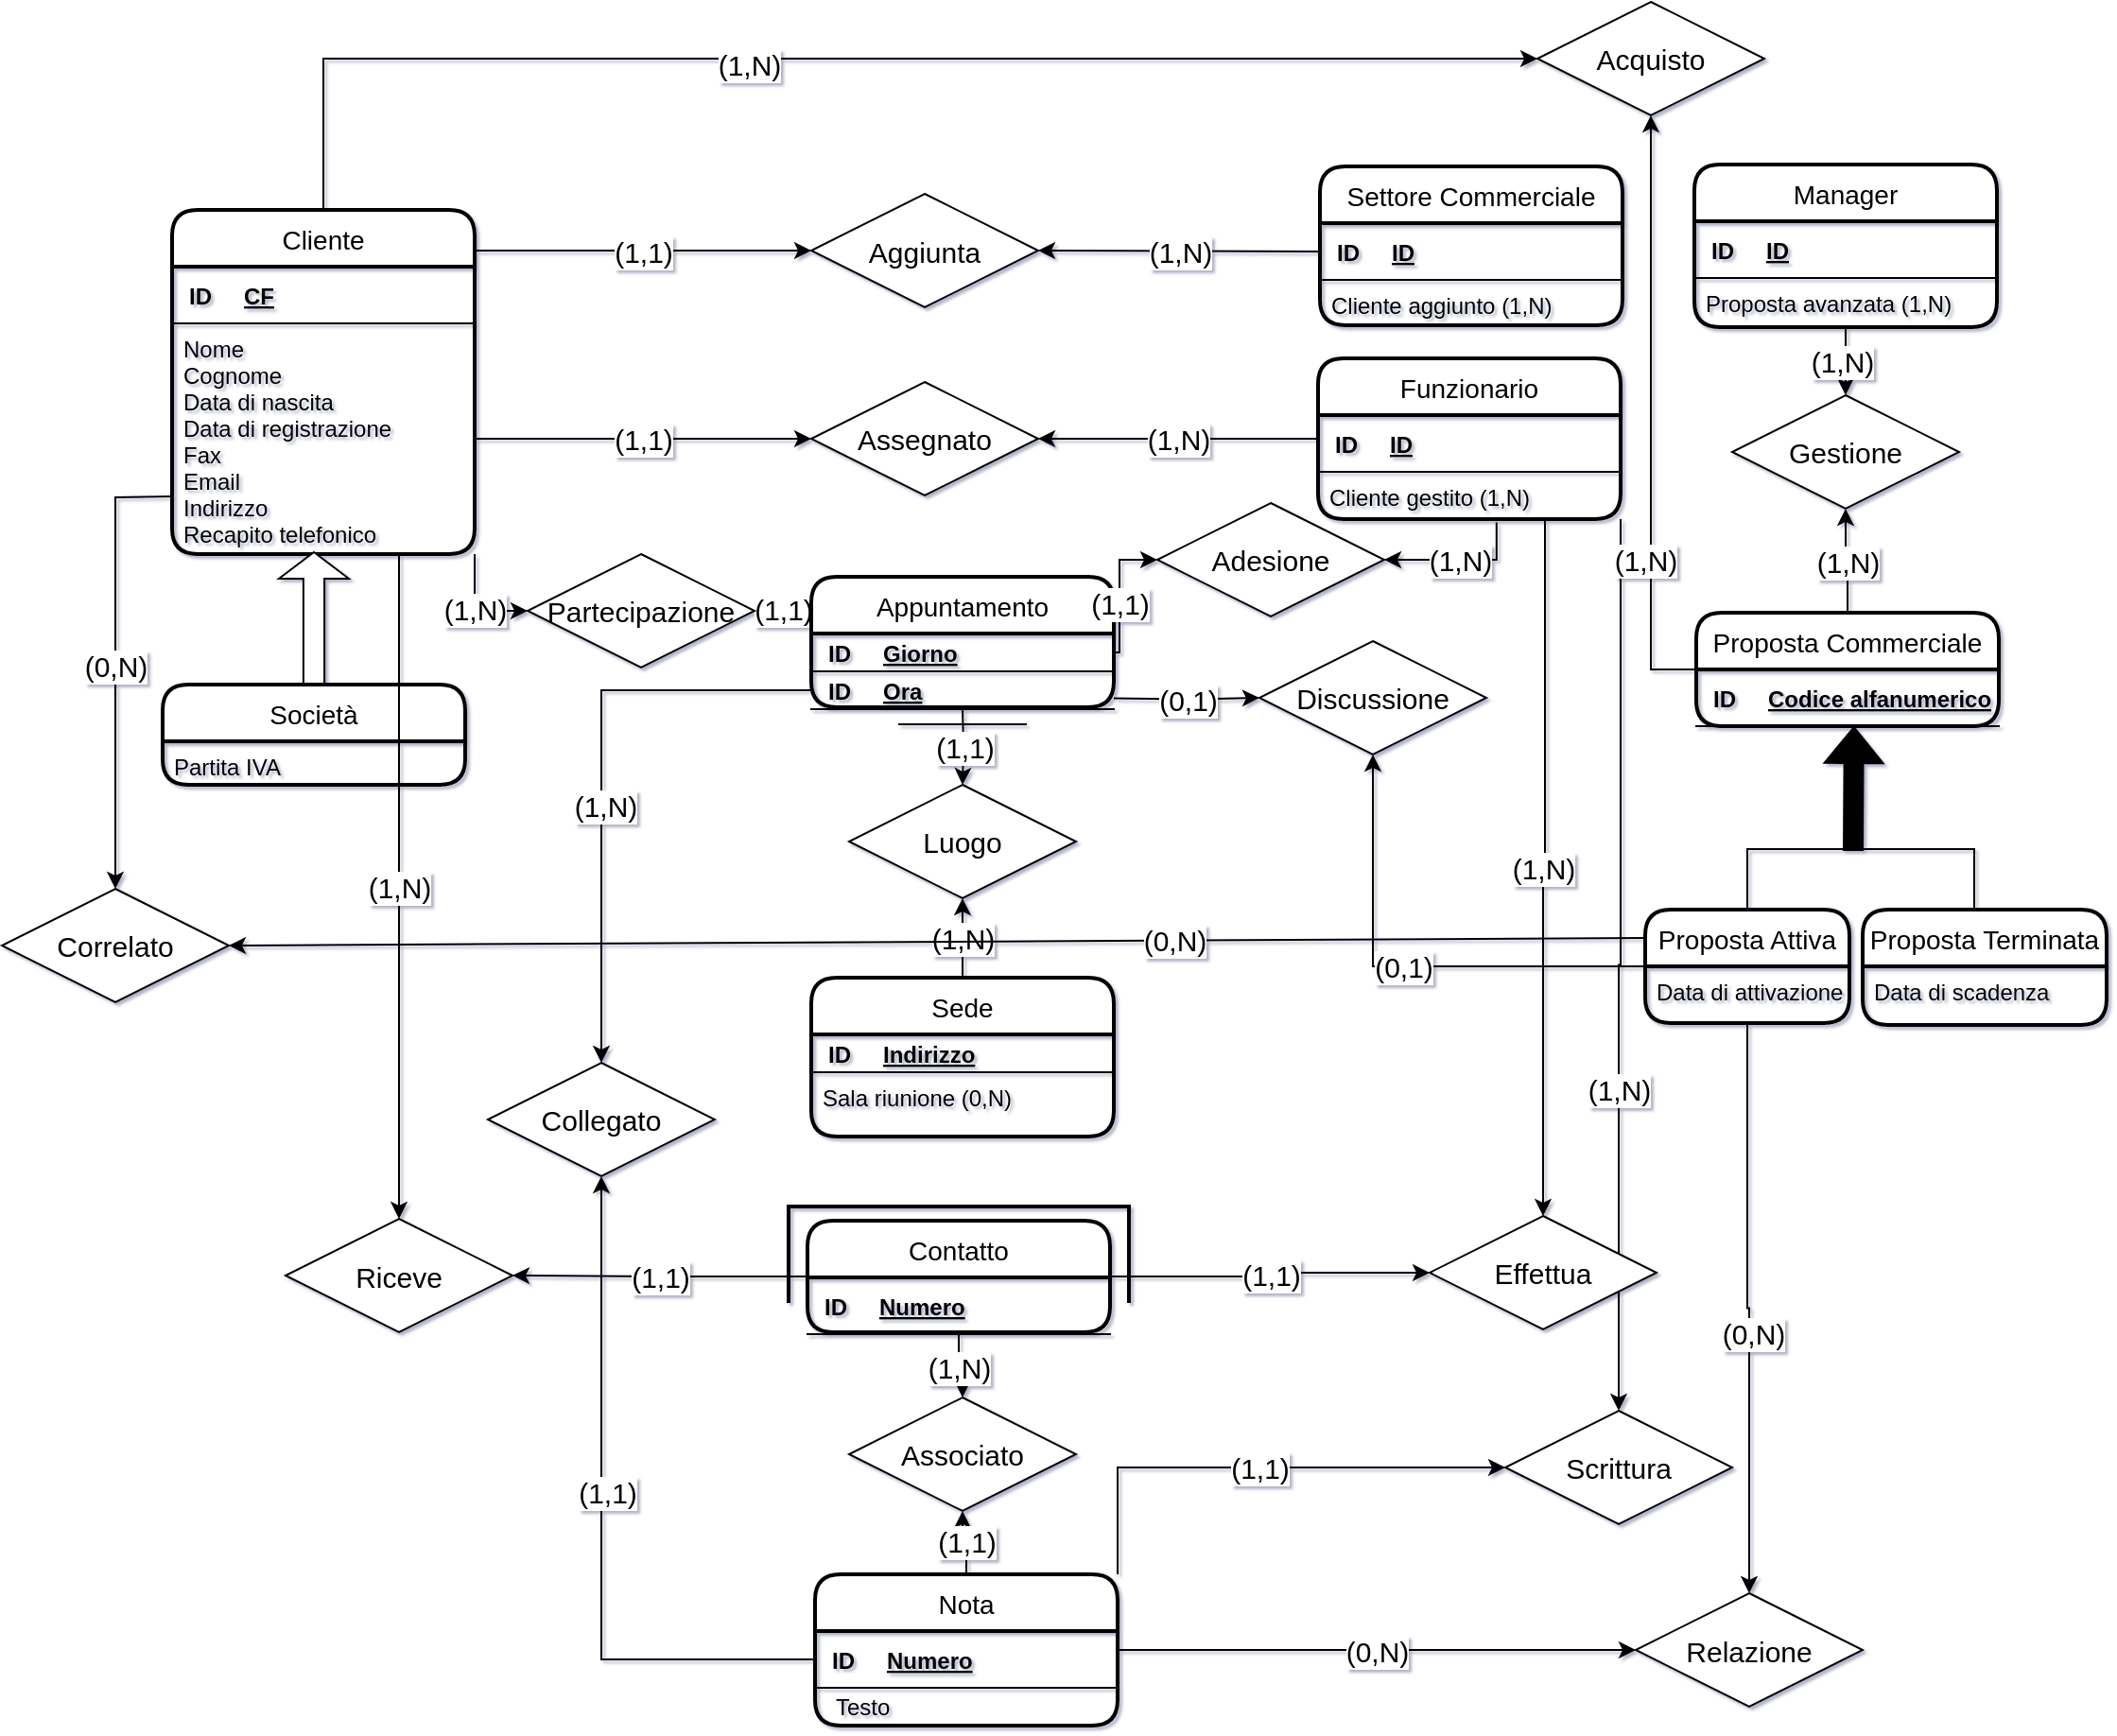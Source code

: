 <mxfile version="17.4.2" type="device"><diagram id="R2lEEEUBdFMjLlhIrx00" name="Page-1"><mxGraphModel dx="1422" dy="758" grid="0" gridSize="10" guides="1" tooltips="1" connect="1" arrows="1" fold="1" page="1" pageScale="1" pageWidth="850" pageHeight="1100" background="none" math="0" shadow="1" extFonts="Permanent Marker^https://fonts.googleapis.com/css?family=Permanent+Marker"><root><mxCell id="0"/><mxCell id="1" parent="0"/><mxCell id="4T5RwzuXy2C1hNCw67iF-1" value="Cliente" style="swimlane;childLayout=stackLayout;horizontal=1;startSize=30;horizontalStack=0;rounded=1;fontSize=14;fontStyle=0;strokeWidth=2;resizeParent=0;resizeLast=1;shadow=0;dashed=0;align=center;" parent="1" vertex="1"><mxGeometry x="320" y="180" width="160" height="182" as="geometry"/></mxCell><mxCell id="4T5RwzuXy2C1hNCw67iF-35" value="" style="shape=table;startSize=0;container=1;collapsible=1;childLayout=tableLayout;fixedRows=1;rowLines=0;fontStyle=0;align=center;resizeLast=1;strokeColor=none;fillColor=none;" parent="4T5RwzuXy2C1hNCw67iF-1" vertex="1"><mxGeometry y="30" width="160" height="30" as="geometry"/></mxCell><mxCell id="4T5RwzuXy2C1hNCw67iF-36" value="" style="shape=partialRectangle;collapsible=0;dropTarget=0;pointerEvents=0;fillColor=none;top=0;left=0;bottom=1;right=0;points=[[0,0.5],[1,0.5]];portConstraint=eastwest;" parent="4T5RwzuXy2C1hNCw67iF-35" vertex="1"><mxGeometry width="160" height="30" as="geometry"/></mxCell><mxCell id="4T5RwzuXy2C1hNCw67iF-37" value="ID" style="shape=partialRectangle;connectable=0;fillColor=none;top=0;left=0;bottom=0;right=0;fontStyle=1;overflow=hidden;" parent="4T5RwzuXy2C1hNCw67iF-36" vertex="1"><mxGeometry width="30" height="30" as="geometry"><mxRectangle width="30" height="30" as="alternateBounds"/></mxGeometry></mxCell><mxCell id="4T5RwzuXy2C1hNCw67iF-38" value="CF" style="shape=partialRectangle;connectable=0;fillColor=none;top=0;left=0;bottom=0;right=0;align=left;spacingLeft=6;fontStyle=5;overflow=hidden;labelBackgroundColor=none;labelBorderColor=none;" parent="4T5RwzuXy2C1hNCw67iF-36" vertex="1"><mxGeometry x="30" width="130" height="30" as="geometry"><mxRectangle width="130" height="30" as="alternateBounds"/></mxGeometry></mxCell><mxCell id="4T5RwzuXy2C1hNCw67iF-2" value="Nome&#xA;Cognome&#xA;Data di nascita&#xA;Data di registrazione&#xA;Fax&#xA;Email&#xA;Indirizzo&#xA;Recapito telefonico" style="align=left;strokeColor=none;fillColor=none;spacingLeft=4;fontSize=12;verticalAlign=top;resizable=0;rotatable=0;part=1;labelBackgroundColor=none;labelBorderColor=none;" parent="4T5RwzuXy2C1hNCw67iF-1" vertex="1"><mxGeometry y="60" width="160" height="122" as="geometry"/></mxCell><mxCell id="4T5RwzuXy2C1hNCw67iF-3" value="" style="shape=singleArrow;direction=north;whiteSpace=wrap;html=1;labelBackgroundColor=none;labelBorderColor=none;" parent="1" vertex="1"><mxGeometry x="376.5" y="361" width="37" height="70" as="geometry"/></mxCell><mxCell id="4T5RwzuXy2C1hNCw67iF-4" value="Società" style="swimlane;childLayout=stackLayout;horizontal=1;startSize=30;horizontalStack=0;rounded=1;fontSize=14;fontStyle=0;strokeWidth=2;resizeParent=0;resizeLast=1;shadow=0;dashed=0;align=center;" parent="1" vertex="1"><mxGeometry x="315" y="431" width="160" height="53" as="geometry"/></mxCell><mxCell id="4T5RwzuXy2C1hNCw67iF-5" value="Partita IVA" style="align=left;strokeColor=none;fillColor=none;spacingLeft=4;fontSize=12;verticalAlign=top;resizable=0;rotatable=0;part=1;labelBackgroundColor=none;labelBorderColor=none;" parent="4T5RwzuXy2C1hNCw67iF-4" vertex="1"><mxGeometry y="30" width="160" height="23" as="geometry"/></mxCell><mxCell id="VJOjhiWdW_YDHbtHJKbn-28" value="(1,N)" style="edgeStyle=orthogonalEdgeStyle;rounded=0;orthogonalLoop=1;jettySize=auto;html=1;exitX=0.59;exitY=1.069;exitDx=0;exitDy=0;entryX=1;entryY=0.5;entryDx=0;entryDy=0;fontSize=15;exitPerimeter=0;" parent="1" source="7kg2JxTU1gqCL8UM-ELy-13" target="4T5RwzuXy2C1hNCw67iF-21" edge="1"><mxGeometry relative="1" as="geometry"><mxPoint x="991" y="316.0" as="sourcePoint"/></mxGeometry></mxCell><mxCell id="VJOjhiWdW_YDHbtHJKbn-57" value="(1,N)" style="edgeStyle=orthogonalEdgeStyle;rounded=0;orthogonalLoop=1;jettySize=auto;html=1;exitX=0.75;exitY=1;exitDx=0;exitDy=0;fontSize=15;" parent="1" source="7kg2JxTU1gqCL8UM-ELy-13" target="VJOjhiWdW_YDHbtHJKbn-49" edge="1"><mxGeometry relative="1" as="geometry"><mxPoint x="1031" y="316.0" as="sourcePoint"/></mxGeometry></mxCell><mxCell id="VJOjhiWdW_YDHbtHJKbn-68" value="(1,N)" style="edgeStyle=orthogonalEdgeStyle;rounded=0;orthogonalLoop=1;jettySize=auto;html=1;entryX=0.5;entryY=0;entryDx=0;entryDy=0;fontSize=15;exitX=1;exitY=1;exitDx=0;exitDy=0;" parent="1" source="7kg2JxTU1gqCL8UM-ELy-13" target="VJOjhiWdW_YDHbtHJKbn-67" edge="1"><mxGeometry x="0.281" relative="1" as="geometry"><mxPoint x="1071" y="391" as="sourcePoint"/><mxPoint as="offset"/></mxGeometry></mxCell><mxCell id="VJOjhiWdW_YDHbtHJKbn-27" value="(1,1)" style="edgeStyle=orthogonalEdgeStyle;rounded=0;orthogonalLoop=1;jettySize=auto;html=1;exitX=0;exitY=0.25;exitDx=0;exitDy=0;fontSize=15;" parent="1" source="4T5RwzuXy2C1hNCw67iF-17" target="4T5RwzuXy2C1hNCw67iF-14" edge="1"><mxGeometry relative="1" as="geometry"/></mxCell><mxCell id="4T5RwzuXy2C1hNCw67iF-17" value="Appuntamento" style="swimlane;childLayout=stackLayout;horizontal=1;startSize=30;horizontalStack=0;rounded=1;fontSize=14;fontStyle=0;strokeWidth=2;resizeParent=0;resizeLast=1;shadow=0;dashed=0;align=center;" parent="1" vertex="1"><mxGeometry x="658" y="374" width="160" height="69" as="geometry"/></mxCell><mxCell id="VJOjhiWdW_YDHbtHJKbn-89" value="" style="shape=table;startSize=0;container=1;collapsible=1;childLayout=tableLayout;fixedRows=1;rowLines=0;fontStyle=0;align=center;resizeLast=1;strokeColor=none;fillColor=none;fontSize=15;" parent="4T5RwzuXy2C1hNCw67iF-17" vertex="1"><mxGeometry y="30" width="160" height="40" as="geometry"/></mxCell><mxCell id="VJOjhiWdW_YDHbtHJKbn-93" value="" style="shape=partialRectangle;collapsible=0;dropTarget=0;pointerEvents=0;fillColor=none;top=0;left=0;bottom=1;right=0;points=[[0,0.5],[1,0.5]];portConstraint=eastwest;fontSize=15;" parent="VJOjhiWdW_YDHbtHJKbn-89" vertex="1"><mxGeometry width="160" height="20" as="geometry"/></mxCell><mxCell id="VJOjhiWdW_YDHbtHJKbn-94" value="ID" style="shape=partialRectangle;connectable=0;fillColor=none;top=0;left=0;bottom=0;right=0;fontStyle=1;overflow=hidden;fontSize=12;" parent="VJOjhiWdW_YDHbtHJKbn-93" vertex="1"><mxGeometry width="30" height="20" as="geometry"><mxRectangle width="30" height="20" as="alternateBounds"/></mxGeometry></mxCell><mxCell id="VJOjhiWdW_YDHbtHJKbn-95" value="Giorno" style="shape=partialRectangle;connectable=0;fillColor=none;top=0;left=0;bottom=0;right=0;align=left;spacingLeft=6;fontStyle=5;overflow=hidden;fontSize=12;" parent="VJOjhiWdW_YDHbtHJKbn-93" vertex="1"><mxGeometry x="30" width="130" height="20" as="geometry"><mxRectangle width="130" height="20" as="alternateBounds"/></mxGeometry></mxCell><mxCell id="VJOjhiWdW_YDHbtHJKbn-90" value="" style="shape=partialRectangle;collapsible=0;dropTarget=0;pointerEvents=0;fillColor=none;top=0;left=0;bottom=1;right=0;points=[[0,0.5],[1,0.5]];portConstraint=eastwest;fontSize=15;" parent="VJOjhiWdW_YDHbtHJKbn-89" vertex="1"><mxGeometry y="20" width="160" height="20" as="geometry"/></mxCell><mxCell id="VJOjhiWdW_YDHbtHJKbn-91" value="ID" style="shape=partialRectangle;connectable=0;fillColor=none;top=0;left=0;bottom=0;right=0;fontStyle=1;overflow=hidden;fontSize=12;" parent="VJOjhiWdW_YDHbtHJKbn-90" vertex="1"><mxGeometry width="30" height="20" as="geometry"><mxRectangle width="30" height="20" as="alternateBounds"/></mxGeometry></mxCell><mxCell id="VJOjhiWdW_YDHbtHJKbn-92" value="Ora" style="shape=partialRectangle;connectable=0;fillColor=none;top=0;left=0;bottom=0;right=0;align=left;spacingLeft=6;fontStyle=5;overflow=hidden;fontSize=12;" parent="VJOjhiWdW_YDHbtHJKbn-90" vertex="1"><mxGeometry x="30" width="130" height="20" as="geometry"><mxRectangle width="130" height="20" as="alternateBounds"/></mxGeometry></mxCell><mxCell id="4T5RwzuXy2C1hNCw67iF-19" style="edgeStyle=orthogonalEdgeStyle;rounded=0;orthogonalLoop=1;jettySize=auto;html=1;exitX=0.5;exitY=1;exitDx=0;exitDy=0;" parent="4T5RwzuXy2C1hNCw67iF-17" edge="1"><mxGeometry relative="1" as="geometry"><mxPoint x="80" y="69" as="sourcePoint"/><mxPoint x="80" y="69" as="targetPoint"/></mxGeometry></mxCell><mxCell id="VJOjhiWdW_YDHbtHJKbn-32" value="(1,N)" style="edgeStyle=orthogonalEdgeStyle;rounded=0;orthogonalLoop=1;jettySize=auto;html=1;exitX=0.5;exitY=0;exitDx=0;exitDy=0;entryX=0.5;entryY=1;entryDx=0;entryDy=0;fontSize=15;" parent="1" source="4T5RwzuXy2C1hNCw67iF-25" target="4T5RwzuXy2C1hNCw67iF-27" edge="1"><mxGeometry relative="1" as="geometry"/></mxCell><mxCell id="4T5RwzuXy2C1hNCw67iF-9" value="&lt;font style=&quot;font-size: 15px&quot;&gt;Assegnato&lt;/font&gt;" style="shape=rhombus;perimeter=rhombusPerimeter;whiteSpace=wrap;html=1;align=center;labelBackgroundColor=none;labelBorderColor=none;" parent="1" vertex="1"><mxGeometry x="658" y="271" width="120" height="60" as="geometry"/></mxCell><mxCell id="4T5RwzuXy2C1hNCw67iF-14" value="&lt;font style=&quot;font-size: 15px&quot;&gt;Partecipazione&lt;/font&gt;" style="shape=rhombus;perimeter=rhombusPerimeter;whiteSpace=wrap;html=1;align=center;labelBackgroundColor=none;labelBorderColor=none;" parent="1" vertex="1"><mxGeometry x="508" y="362" width="120" height="60" as="geometry"/></mxCell><mxCell id="4T5RwzuXy2C1hNCw67iF-21" value="&lt;font style=&quot;font-size: 15px&quot;&gt;Adesione&lt;/font&gt;" style="shape=rhombus;perimeter=rhombusPerimeter;whiteSpace=wrap;html=1;align=center;labelBackgroundColor=none;labelBorderColor=none;" parent="1" vertex="1"><mxGeometry x="841" y="335" width="120" height="60" as="geometry"/></mxCell><mxCell id="4T5RwzuXy2C1hNCw67iF-27" value="&lt;font style=&quot;font-size: 15px&quot;&gt;Luogo&lt;/font&gt;" style="shape=rhombus;perimeter=rhombusPerimeter;whiteSpace=wrap;html=1;align=center;labelBackgroundColor=none;labelBorderColor=none;" parent="1" vertex="1"><mxGeometry x="678" y="484" width="120" height="60" as="geometry"/></mxCell><mxCell id="VJOjhiWdW_YDHbtHJKbn-37" value="(1,N)" style="edgeStyle=orthogonalEdgeStyle;rounded=0;orthogonalLoop=1;jettySize=auto;html=1;exitX=0.5;exitY=0;exitDx=0;exitDy=0;fontSize=15;" parent="1" source="4T5RwzuXy2C1hNCw67iF-62" target="4T5RwzuXy2C1hNCw67iF-77" edge="1"><mxGeometry relative="1" as="geometry"><mxPoint x="1187" y="388" as="sourcePoint"/></mxGeometry></mxCell><mxCell id="VJOjhiWdW_YDHbtHJKbn-64" style="edgeStyle=orthogonalEdgeStyle;rounded=0;orthogonalLoop=1;jettySize=auto;html=1;entryX=0.5;entryY=0;entryDx=0;entryDy=0;fontSize=15;exitX=0.5;exitY=1;exitDx=0;exitDy=0;" parent="1" source="u4RIt8vQVRvz6pVyVCHa-5" target="VJOjhiWdW_YDHbtHJKbn-63" edge="1"><mxGeometry relative="1" as="geometry"><mxPoint x="1277" y="688" as="sourcePoint"/></mxGeometry></mxCell><mxCell id="VJOjhiWdW_YDHbtHJKbn-66" value="(0,N)" style="edgeLabel;html=1;align=center;verticalAlign=middle;resizable=0;points=[];fontSize=15;" parent="VJOjhiWdW_YDHbtHJKbn-64" vertex="1" connectable="0"><mxGeometry x="0.086" y="2" relative="1" as="geometry"><mxPoint as="offset"/></mxGeometry></mxCell><mxCell id="x9UaKLGwu8hfLg-aPHre-7" style="edgeStyle=orthogonalEdgeStyle;rounded=0;orthogonalLoop=1;jettySize=auto;html=1;exitX=0;exitY=0.5;exitDx=0;exitDy=0;entryX=0.5;entryY=1;entryDx=0;entryDy=0;fontSize=15;" parent="1" source="4T5RwzuXy2C1hNCw67iF-62" target="x9UaKLGwu8hfLg-aPHre-1" edge="1"><mxGeometry relative="1" as="geometry"/></mxCell><mxCell id="yPqGkQMFRYIul9EXZSeU-1" value="&lt;font style=&quot;font-size: 15px&quot;&gt;(1,N)&lt;/font&gt;" style="edgeLabel;html=1;align=center;verticalAlign=middle;resizable=0;points=[];" parent="x9UaKLGwu8hfLg-aPHre-7" vertex="1" connectable="0"><mxGeometry x="-0.481" y="3" relative="1" as="geometry"><mxPoint as="offset"/></mxGeometry></mxCell><mxCell id="4T5RwzuXy2C1hNCw67iF-62" value="Proposta Commerciale" style="swimlane;childLayout=stackLayout;horizontal=1;startSize=30;horizontalStack=0;rounded=1;fontSize=14;fontStyle=0;strokeWidth=2;resizeParent=0;resizeLast=1;shadow=0;dashed=0;align=center;" parent="1" vertex="1"><mxGeometry x="1126" y="393" width="160" height="60" as="geometry"/></mxCell><mxCell id="4T5RwzuXy2C1hNCw67iF-64" value="" style="shape=table;startSize=0;container=1;collapsible=1;childLayout=tableLayout;fixedRows=1;rowLines=0;fontStyle=0;align=center;resizeLast=1;strokeColor=none;fillColor=none;" parent="4T5RwzuXy2C1hNCw67iF-62" vertex="1"><mxGeometry y="30" width="160" height="30" as="geometry"/></mxCell><mxCell id="4T5RwzuXy2C1hNCw67iF-65" value="" style="shape=partialRectangle;collapsible=0;dropTarget=0;pointerEvents=0;fillColor=none;top=0;left=0;bottom=1;right=0;points=[[0,0.5],[1,0.5]];portConstraint=eastwest;" parent="4T5RwzuXy2C1hNCw67iF-64" vertex="1"><mxGeometry width="160" height="30" as="geometry"/></mxCell><mxCell id="4T5RwzuXy2C1hNCw67iF-66" value="ID" style="shape=partialRectangle;connectable=0;fillColor=none;top=0;left=0;bottom=0;right=0;fontStyle=1;overflow=hidden;" parent="4T5RwzuXy2C1hNCw67iF-65" vertex="1"><mxGeometry width="30" height="30" as="geometry"><mxRectangle width="30" height="30" as="alternateBounds"/></mxGeometry></mxCell><mxCell id="4T5RwzuXy2C1hNCw67iF-67" value="Codice alfanumerico" style="shape=partialRectangle;connectable=0;fillColor=none;top=0;left=0;bottom=0;right=0;align=left;spacingLeft=6;fontStyle=5;overflow=hidden;labelBackgroundColor=none;labelBorderColor=none;" parent="4T5RwzuXy2C1hNCw67iF-65" vertex="1"><mxGeometry x="30" width="130" height="30" as="geometry"><mxRectangle width="130" height="30" as="alternateBounds"/></mxGeometry></mxCell><mxCell id="4T5RwzuXy2C1hNCw67iF-68" value="&lt;font style=&quot;font-size: 15px&quot;&gt;Discussione&lt;/font&gt;" style="shape=rhombus;perimeter=rhombusPerimeter;whiteSpace=wrap;html=1;align=center;labelBackgroundColor=none;labelBorderColor=none;" parent="1" vertex="1"><mxGeometry x="895" y="408" width="120" height="60" as="geometry"/></mxCell><mxCell id="VJOjhiWdW_YDHbtHJKbn-38" style="edgeStyle=orthogonalEdgeStyle;rounded=0;orthogonalLoop=1;jettySize=auto;html=1;exitX=0.5;exitY=1;exitDx=0;exitDy=0;fontSize=15;" parent="1" source="7kg2JxTU1gqCL8UM-ELy-22" target="4T5RwzuXy2C1hNCw67iF-77" edge="1"><mxGeometry relative="1" as="geometry"><mxPoint x="1185" y="231.5" as="sourcePoint"/></mxGeometry></mxCell><mxCell id="VJOjhiWdW_YDHbtHJKbn-39" value="(1,N)" style="edgeLabel;html=1;align=center;verticalAlign=middle;resizable=0;points=[];fontSize=15;" parent="VJOjhiWdW_YDHbtHJKbn-38" vertex="1" connectable="0"><mxGeometry x="0.027" y="2" relative="1" as="geometry"><mxPoint as="offset"/></mxGeometry></mxCell><mxCell id="4T5RwzuXy2C1hNCw67iF-77" value="&lt;font style=&quot;font-size: 15px&quot;&gt;Gestione&lt;/font&gt;" style="shape=rhombus;perimeter=rhombusPerimeter;whiteSpace=wrap;html=1;align=center;labelBackgroundColor=none;labelBorderColor=none;" parent="1" vertex="1"><mxGeometry x="1145" y="278" width="120" height="60" as="geometry"/></mxCell><mxCell id="VJOjhiWdW_YDHbtHJKbn-56" value="(1,1)" style="edgeStyle=orthogonalEdgeStyle;rounded=0;orthogonalLoop=1;jettySize=auto;html=1;exitX=0.5;exitY=0;exitDx=0;exitDy=0;fontSize=15;" parent="1" source="VJOjhiWdW_YDHbtHJKbn-1" target="VJOjhiWdW_YDHbtHJKbn-54" edge="1"><mxGeometry relative="1" as="geometry"/></mxCell><mxCell id="VJOjhiWdW_YDHbtHJKbn-65" value="(0,N)" style="edgeStyle=orthogonalEdgeStyle;rounded=0;orthogonalLoop=1;jettySize=auto;html=1;exitX=1;exitY=0.5;exitDx=0;exitDy=0;fontSize=15;" parent="1" source="VJOjhiWdW_YDHbtHJKbn-1" target="VJOjhiWdW_YDHbtHJKbn-63" edge="1"><mxGeometry relative="1" as="geometry"/></mxCell><mxCell id="VJOjhiWdW_YDHbtHJKbn-70" value="(1,1)" style="edgeStyle=orthogonalEdgeStyle;rounded=0;orthogonalLoop=1;jettySize=auto;html=1;exitX=1;exitY=0;exitDx=0;exitDy=0;entryX=0;entryY=0.5;entryDx=0;entryDy=0;fontSize=15;" parent="1" source="VJOjhiWdW_YDHbtHJKbn-1" target="VJOjhiWdW_YDHbtHJKbn-67" edge="1"><mxGeometry relative="1" as="geometry"/></mxCell><mxCell id="VJOjhiWdW_YDHbtHJKbn-1" value="Nota" style="swimlane;childLayout=stackLayout;horizontal=1;startSize=30;horizontalStack=0;rounded=1;fontSize=14;fontStyle=0;strokeWidth=2;resizeParent=0;resizeLast=1;shadow=0;dashed=0;align=center;" parent="1" vertex="1"><mxGeometry x="660" y="901.5" width="160" height="80" as="geometry"/></mxCell><mxCell id="1M0_BCHcxbwJ0x-BTHW8-2" value="" style="shape=table;startSize=0;container=1;collapsible=1;childLayout=tableLayout;fixedRows=1;rowLines=0;fontStyle=0;align=center;resizeLast=1;strokeColor=none;fillColor=none;" parent="VJOjhiWdW_YDHbtHJKbn-1" vertex="1"><mxGeometry y="30" width="160" height="50" as="geometry"/></mxCell><mxCell id="1M0_BCHcxbwJ0x-BTHW8-3" value="" style="shape=partialRectangle;collapsible=0;dropTarget=0;pointerEvents=0;fillColor=none;top=0;left=0;bottom=1;right=0;points=[[0,0.5],[1,0.5]];portConstraint=eastwest;" parent="1M0_BCHcxbwJ0x-BTHW8-2" vertex="1"><mxGeometry width="160" height="30" as="geometry"/></mxCell><mxCell id="1M0_BCHcxbwJ0x-BTHW8-4" value="ID" style="shape=partialRectangle;connectable=0;fillColor=none;top=0;left=0;bottom=0;right=0;fontStyle=1;overflow=hidden;" parent="1M0_BCHcxbwJ0x-BTHW8-3" vertex="1"><mxGeometry width="30" height="30" as="geometry"><mxRectangle width="30" height="30" as="alternateBounds"/></mxGeometry></mxCell><mxCell id="1M0_BCHcxbwJ0x-BTHW8-5" value="Numero" style="shape=partialRectangle;connectable=0;fillColor=none;top=0;left=0;bottom=0;right=0;align=left;spacingLeft=6;fontStyle=5;overflow=hidden;" parent="1M0_BCHcxbwJ0x-BTHW8-3" vertex="1"><mxGeometry x="30" width="130" height="30" as="geometry"><mxRectangle width="130" height="30" as="alternateBounds"/></mxGeometry></mxCell><mxCell id="VJOjhiWdW_YDHbtHJKbn-24" value="(1,1)" style="edgeStyle=orthogonalEdgeStyle;rounded=0;orthogonalLoop=1;jettySize=auto;html=1;exitX=1;exitY=0.5;exitDx=0;exitDy=0;entryX=0;entryY=0.5;entryDx=0;entryDy=0;fontSize=15;" parent="1" source="4T5RwzuXy2C1hNCw67iF-2" target="4T5RwzuXy2C1hNCw67iF-9" edge="1"><mxGeometry relative="1" as="geometry"/></mxCell><mxCell id="VJOjhiWdW_YDHbtHJKbn-26" value="(1,N)" style="edgeStyle=orthogonalEdgeStyle;rounded=0;orthogonalLoop=1;jettySize=auto;html=1;exitX=1;exitY=1;exitDx=0;exitDy=0;entryX=0;entryY=0.5;entryDx=0;entryDy=0;fontSize=15;" parent="1" source="4T5RwzuXy2C1hNCw67iF-2" target="4T5RwzuXy2C1hNCw67iF-14" edge="1"><mxGeometry relative="1" as="geometry"/></mxCell><mxCell id="VJOjhiWdW_YDHbtHJKbn-30" value="(1,1)" style="edgeStyle=orthogonalEdgeStyle;rounded=0;orthogonalLoop=1;jettySize=auto;html=1;exitX=1;exitY=0.25;exitDx=0;exitDy=0;entryX=0;entryY=0.5;entryDx=0;entryDy=0;fontSize=15;" parent="1" target="4T5RwzuXy2C1hNCw67iF-21" edge="1"><mxGeometry relative="1" as="geometry"><mxPoint x="818" y="428.75" as="sourcePoint"/><Array as="points"><mxPoint x="821" y="414"/><mxPoint x="821" y="365"/></Array></mxGeometry></mxCell><mxCell id="VJOjhiWdW_YDHbtHJKbn-31" value="(1,1)" style="edgeStyle=orthogonalEdgeStyle;rounded=0;orthogonalLoop=1;jettySize=auto;html=1;exitX=0.5;exitY=1;exitDx=0;exitDy=0;fontSize=15;" parent="1" target="4T5RwzuXy2C1hNCw67iF-27" edge="1"><mxGeometry relative="1" as="geometry"><mxPoint x="738" y="443" as="sourcePoint"/></mxGeometry></mxCell><mxCell id="VJOjhiWdW_YDHbtHJKbn-35" value="(0,1)" style="edgeStyle=orthogonalEdgeStyle;rounded=0;orthogonalLoop=1;jettySize=auto;html=1;exitX=1;exitY=0.75;exitDx=0;exitDy=0;entryX=0;entryY=0.5;entryDx=0;entryDy=0;fontSize=15;" parent="1" target="4T5RwzuXy2C1hNCw67iF-68" edge="1"><mxGeometry relative="1" as="geometry"><mxPoint x="818" y="438.25" as="sourcePoint"/></mxGeometry></mxCell><mxCell id="VJOjhiWdW_YDHbtHJKbn-36" value="(0,1)" style="edgeStyle=orthogonalEdgeStyle;rounded=0;orthogonalLoop=1;jettySize=auto;html=1;exitX=0;exitY=0.5;exitDx=0;exitDy=0;entryX=0.5;entryY=1;entryDx=0;entryDy=0;fontSize=15;" parent="1" source="u4RIt8vQVRvz6pVyVCHa-4" target="4T5RwzuXy2C1hNCw67iF-68" edge="1"><mxGeometry relative="1" as="geometry"/></mxCell><mxCell id="VJOjhiWdW_YDHbtHJKbn-43" value="" style="endArrow=none;html=1;rounded=0;fontSize=15;" parent="1" edge="1"><mxGeometry width="50" height="50" relative="1" as="geometry"><mxPoint x="704" y="452" as="sourcePoint"/><mxPoint x="772" y="452" as="targetPoint"/></mxGeometry></mxCell><mxCell id="VJOjhiWdW_YDHbtHJKbn-51" value="(1,1)" style="edgeStyle=orthogonalEdgeStyle;rounded=0;orthogonalLoop=1;jettySize=auto;html=1;exitX=1;exitY=0.5;exitDx=0;exitDy=0;fontSize=15;" parent="1" source="VJOjhiWdW_YDHbtHJKbn-46" target="VJOjhiWdW_YDHbtHJKbn-49" edge="1"><mxGeometry relative="1" as="geometry"/></mxCell><mxCell id="VJOjhiWdW_YDHbtHJKbn-52" value="(1,1)" style="edgeStyle=orthogonalEdgeStyle;rounded=0;orthogonalLoop=1;jettySize=auto;html=1;exitX=0;exitY=0.5;exitDx=0;exitDy=0;entryX=1;entryY=0.5;entryDx=0;entryDy=0;fontSize=15;" parent="1" source="VJOjhiWdW_YDHbtHJKbn-46" target="VJOjhiWdW_YDHbtHJKbn-48" edge="1"><mxGeometry relative="1" as="geometry"/></mxCell><mxCell id="VJOjhiWdW_YDHbtHJKbn-55" value="(1,N)" style="edgeStyle=orthogonalEdgeStyle;rounded=0;orthogonalLoop=1;jettySize=auto;html=1;exitX=0.5;exitY=1;exitDx=0;exitDy=0;fontSize=15;" parent="1" source="VJOjhiWdW_YDHbtHJKbn-46" target="VJOjhiWdW_YDHbtHJKbn-54" edge="1"><mxGeometry relative="1" as="geometry"/></mxCell><mxCell id="VJOjhiWdW_YDHbtHJKbn-46" value="Contatto" style="swimlane;childLayout=stackLayout;horizontal=1;startSize=30;horizontalStack=0;rounded=1;fontSize=14;fontStyle=0;strokeWidth=2;resizeParent=0;resizeLast=1;shadow=0;dashed=0;align=center;" parent="1" vertex="1"><mxGeometry x="656" y="714.5" width="160" height="59" as="geometry"/></mxCell><mxCell id="j-W5GOc57IwunoYpPubp-1" value="" style="shape=table;startSize=0;container=1;collapsible=1;childLayout=tableLayout;fixedRows=1;rowLines=0;fontStyle=0;align=center;resizeLast=1;strokeColor=none;fillColor=none;" parent="VJOjhiWdW_YDHbtHJKbn-46" vertex="1"><mxGeometry y="30" width="160" height="30" as="geometry"/></mxCell><mxCell id="j-W5GOc57IwunoYpPubp-2" value="" style="shape=partialRectangle;collapsible=0;dropTarget=0;pointerEvents=0;fillColor=none;top=0;left=0;bottom=1;right=0;points=[[0,0.5],[1,0.5]];portConstraint=eastwest;" parent="j-W5GOc57IwunoYpPubp-1" vertex="1"><mxGeometry width="160" height="30" as="geometry"/></mxCell><mxCell id="j-W5GOc57IwunoYpPubp-3" value="ID" style="shape=partialRectangle;connectable=0;fillColor=none;top=0;left=0;bottom=0;right=0;fontStyle=1;overflow=hidden;" parent="j-W5GOc57IwunoYpPubp-2" vertex="1"><mxGeometry width="30" height="30" as="geometry"><mxRectangle width="30" height="30" as="alternateBounds"/></mxGeometry></mxCell><mxCell id="j-W5GOc57IwunoYpPubp-4" value="Numero" style="shape=partialRectangle;connectable=0;fillColor=none;top=0;left=0;bottom=0;right=0;align=left;spacingLeft=6;fontStyle=5;overflow=hidden;" parent="j-W5GOc57IwunoYpPubp-2" vertex="1"><mxGeometry x="30" width="130" height="30" as="geometry"><mxRectangle width="130" height="30" as="alternateBounds"/></mxGeometry></mxCell><mxCell id="VJOjhiWdW_YDHbtHJKbn-48" value="Riceve" style="shape=rhombus;perimeter=rhombusPerimeter;whiteSpace=wrap;html=1;align=center;fontSize=15;" parent="1" vertex="1"><mxGeometry x="380" y="713.5" width="120" height="60" as="geometry"/></mxCell><mxCell id="VJOjhiWdW_YDHbtHJKbn-49" value="Effettua" style="shape=rhombus;perimeter=rhombusPerimeter;whiteSpace=wrap;html=1;align=center;fontSize=15;" parent="1" vertex="1"><mxGeometry x="985" y="712" width="120" height="60" as="geometry"/></mxCell><mxCell id="VJOjhiWdW_YDHbtHJKbn-53" value="(1,N)" style="edgeStyle=orthogonalEdgeStyle;rounded=0;orthogonalLoop=1;jettySize=auto;html=1;exitX=0.75;exitY=1;exitDx=0;exitDy=0;fontSize=15;" parent="1" source="4T5RwzuXy2C1hNCw67iF-2" target="VJOjhiWdW_YDHbtHJKbn-48" edge="1"><mxGeometry relative="1" as="geometry"/></mxCell><mxCell id="VJOjhiWdW_YDHbtHJKbn-54" value="Associato" style="shape=rhombus;perimeter=rhombusPerimeter;whiteSpace=wrap;html=1;align=center;fontSize=15;" parent="1" vertex="1"><mxGeometry x="678" y="808" width="120" height="60" as="geometry"/></mxCell><mxCell id="VJOjhiWdW_YDHbtHJKbn-63" value="Relazione" style="shape=rhombus;perimeter=rhombusPerimeter;whiteSpace=wrap;html=1;align=center;fontSize=15;" parent="1" vertex="1"><mxGeometry x="1094" y="911.5" width="120" height="60" as="geometry"/></mxCell><mxCell id="VJOjhiWdW_YDHbtHJKbn-67" value="Scrittura" style="shape=rhombus;perimeter=rhombusPerimeter;whiteSpace=wrap;html=1;align=center;fontSize=15;" parent="1" vertex="1"><mxGeometry x="1025" y="815" width="120" height="60" as="geometry"/></mxCell><mxCell id="b4qOlnrWPTie7wsh6yNx-15" value="&lt;font style=&quot;font-size: 15px&quot;&gt;Aggiunta&lt;/font&gt;" style="shape=rhombus;perimeter=rhombusPerimeter;whiteSpace=wrap;html=1;align=center;" parent="1" vertex="1"><mxGeometry x="658" y="171.5" width="120" height="60" as="geometry"/></mxCell><mxCell id="b4qOlnrWPTie7wsh6yNx-16" value="" style="endArrow=classic;html=1;rounded=0;exitX=1;exitY=0.118;exitDx=0;exitDy=0;entryX=0;entryY=0.5;entryDx=0;entryDy=0;exitPerimeter=0;" parent="1" source="4T5RwzuXy2C1hNCw67iF-1" target="b4qOlnrWPTie7wsh6yNx-15" edge="1"><mxGeometry relative="1" as="geometry"><mxPoint x="518" y="198" as="sourcePoint"/><mxPoint x="618" y="198" as="targetPoint"/></mxGeometry></mxCell><mxCell id="b4qOlnrWPTie7wsh6yNx-17" value="(1,1)" style="edgeLabel;resizable=0;html=1;align=center;verticalAlign=middle;fontSize=15;" parent="b4qOlnrWPTie7wsh6yNx-16" connectable="0" vertex="1"><mxGeometry relative="1" as="geometry"/></mxCell><mxCell id="b4qOlnrWPTie7wsh6yNx-18" value="" style="endArrow=classic;html=1;rounded=0;entryX=1;entryY=0.5;entryDx=0;entryDy=0;exitX=0;exitY=0.5;exitDx=0;exitDy=0;" parent="1" source="7kg2JxTU1gqCL8UM-ELy-9" target="b4qOlnrWPTie7wsh6yNx-15" edge="1"><mxGeometry relative="1" as="geometry"><mxPoint x="916" y="202" as="sourcePoint"/><mxPoint x="872" y="229" as="targetPoint"/></mxGeometry></mxCell><mxCell id="b4qOlnrWPTie7wsh6yNx-19" value="(1,N)" style="edgeLabel;resizable=0;html=1;align=center;verticalAlign=middle;fontSize=15;" parent="b4qOlnrWPTie7wsh6yNx-18" connectable="0" vertex="1"><mxGeometry relative="1" as="geometry"/></mxCell><mxCell id="u4RIt8vQVRvz6pVyVCHa-2" value="" style="shape=flexArrow;endArrow=classic;html=1;rounded=0;fillColor=#000000;" parent="1" edge="1"><mxGeometry width="50" height="50" relative="1" as="geometry"><mxPoint x="1209" y="519" as="sourcePoint"/><mxPoint x="1209.41" y="453" as="targetPoint"/></mxGeometry></mxCell><mxCell id="u4RIt8vQVRvz6pVyVCHa-3" value="" style="shape=partialRectangle;whiteSpace=wrap;html=1;bottom=1;right=1;left=1;top=0;fillColor=none;routingCenterX=-0.5;direction=west;" parent="1" vertex="1"><mxGeometry x="1153" y="518" width="120" height="32" as="geometry"/></mxCell><mxCell id="u4RIt8vQVRvz6pVyVCHa-4" value="Proposta Attiva" style="swimlane;childLayout=stackLayout;horizontal=1;startSize=30;horizontalStack=0;rounded=1;fontSize=14;fontStyle=0;strokeWidth=2;resizeParent=0;resizeLast=1;shadow=0;dashed=0;align=center;" parent="1" vertex="1"><mxGeometry x="1099" y="550" width="108" height="60" as="geometry"/></mxCell><mxCell id="u4RIt8vQVRvz6pVyVCHa-5" value="Data di attivazione" style="align=left;strokeColor=none;fillColor=none;spacingLeft=4;fontSize=12;verticalAlign=top;resizable=0;rotatable=0;part=1;" parent="u4RIt8vQVRvz6pVyVCHa-4" vertex="1"><mxGeometry y="30" width="108" height="30" as="geometry"/></mxCell><mxCell id="u4RIt8vQVRvz6pVyVCHa-9" value="Proposta Terminata" style="swimlane;childLayout=stackLayout;horizontal=1;startSize=30;horizontalStack=0;rounded=1;fontSize=14;fontStyle=0;strokeWidth=2;resizeParent=0;resizeLast=1;shadow=0;dashed=0;align=center;" parent="1" vertex="1"><mxGeometry x="1214" y="550" width="129" height="61" as="geometry"/></mxCell><mxCell id="u4RIt8vQVRvz6pVyVCHa-10" value="Data di scadenza" style="align=left;strokeColor=none;fillColor=none;spacingLeft=4;fontSize=12;verticalAlign=top;resizable=0;rotatable=0;part=1;" parent="u4RIt8vQVRvz6pVyVCHa-9" vertex="1"><mxGeometry y="30" width="129" height="31" as="geometry"/></mxCell><mxCell id="u4RIt8vQVRvz6pVyVCHa-11" value="&lt;span style=&quot;font-size: 15px&quot;&gt;Correlato&lt;br&gt;&lt;/span&gt;" style="shape=rhombus;perimeter=rhombusPerimeter;whiteSpace=wrap;html=1;align=center;" parent="1" vertex="1"><mxGeometry x="230" y="539" width="120" height="60" as="geometry"/></mxCell><mxCell id="u4RIt8vQVRvz6pVyVCHa-12" value="" style="endArrow=classic;html=1;rounded=0;fillColor=#000000;entryX=0.5;entryY=0;entryDx=0;entryDy=0;exitX=0;exitY=0.75;exitDx=0;exitDy=0;" parent="1" source="4T5RwzuXy2C1hNCw67iF-2" target="u4RIt8vQVRvz6pVyVCHa-11" edge="1"><mxGeometry relative="1" as="geometry"><mxPoint x="270" y="508" as="sourcePoint"/><mxPoint x="370" y="508" as="targetPoint"/><Array as="points"><mxPoint x="290" y="332"/></Array></mxGeometry></mxCell><mxCell id="u4RIt8vQVRvz6pVyVCHa-13" value="(0,N)" style="edgeLabel;resizable=0;html=1;align=center;verticalAlign=middle;fontSize=15;" parent="u4RIt8vQVRvz6pVyVCHa-12" connectable="0" vertex="1"><mxGeometry relative="1" as="geometry"/></mxCell><mxCell id="u4RIt8vQVRvz6pVyVCHa-14" value="" style="endArrow=classic;html=1;rounded=0;fillColor=#000000;entryX=1;entryY=0.5;entryDx=0;entryDy=0;exitX=0;exitY=0.25;exitDx=0;exitDy=0;" parent="1" source="u4RIt8vQVRvz6pVyVCHa-4" target="u4RIt8vQVRvz6pVyVCHa-11" edge="1"><mxGeometry relative="1" as="geometry"><mxPoint x="833" y="611" as="sourcePoint"/><mxPoint x="933" y="611" as="targetPoint"/></mxGeometry></mxCell><mxCell id="u4RIt8vQVRvz6pVyVCHa-15" value="(0,N)" style="edgeLabel;resizable=0;html=1;align=center;verticalAlign=middle;fontSize=15;" parent="u4RIt8vQVRvz6pVyVCHa-14" connectable="0" vertex="1"><mxGeometry relative="1" as="geometry"><mxPoint x="125" y="-1" as="offset"/></mxGeometry></mxCell><mxCell id="7kg2JxTU1gqCL8UM-ELy-2" value="Settore Commerciale" style="swimlane;childLayout=stackLayout;horizontal=1;startSize=30;horizontalStack=0;rounded=1;fontSize=14;fontStyle=0;strokeWidth=2;resizeParent=0;resizeLast=1;shadow=0;dashed=0;align=center;" parent="1" vertex="1"><mxGeometry x="927" y="157" width="160" height="84" as="geometry"/></mxCell><mxCell id="7kg2JxTU1gqCL8UM-ELy-8" value="" style="shape=table;startSize=0;container=1;collapsible=1;childLayout=tableLayout;fixedRows=1;rowLines=0;fontStyle=0;align=center;resizeLast=1;strokeColor=none;fillColor=none;" parent="7kg2JxTU1gqCL8UM-ELy-2" vertex="1"><mxGeometry y="30" width="160" height="30" as="geometry"/></mxCell><mxCell id="7kg2JxTU1gqCL8UM-ELy-9" value="" style="shape=partialRectangle;collapsible=0;dropTarget=0;pointerEvents=0;fillColor=none;top=0;left=0;bottom=1;right=0;points=[[0,0.5],[1,0.5]];portConstraint=eastwest;" parent="7kg2JxTU1gqCL8UM-ELy-8" vertex="1"><mxGeometry width="160" height="30" as="geometry"/></mxCell><mxCell id="7kg2JxTU1gqCL8UM-ELy-10" value="ID" style="shape=partialRectangle;connectable=0;fillColor=none;top=0;left=0;bottom=0;right=0;fontStyle=1;overflow=hidden;" parent="7kg2JxTU1gqCL8UM-ELy-9" vertex="1"><mxGeometry width="30" height="30" as="geometry"><mxRectangle width="30" height="30" as="alternateBounds"/></mxGeometry></mxCell><mxCell id="7kg2JxTU1gqCL8UM-ELy-11" value="ID" style="shape=partialRectangle;connectable=0;fillColor=none;top=0;left=0;bottom=0;right=0;align=left;spacingLeft=6;fontStyle=5;overflow=hidden;" parent="7kg2JxTU1gqCL8UM-ELy-9" vertex="1"><mxGeometry x="30" width="130" height="30" as="geometry"><mxRectangle width="130" height="30" as="alternateBounds"/></mxGeometry></mxCell><mxCell id="7kg2JxTU1gqCL8UM-ELy-3" value="Cliente aggiunto (1,N)" style="align=left;strokeColor=none;fillColor=none;spacingLeft=4;fontSize=12;verticalAlign=top;resizable=0;rotatable=0;part=1;" parent="7kg2JxTU1gqCL8UM-ELy-2" vertex="1"><mxGeometry y="60" width="160" height="24" as="geometry"/></mxCell><mxCell id="7kg2JxTU1gqCL8UM-ELy-12" value="Funzionario" style="swimlane;childLayout=stackLayout;horizontal=1;startSize=30;horizontalStack=0;rounded=1;fontSize=14;fontStyle=0;strokeWidth=2;resizeParent=0;resizeLast=1;shadow=0;dashed=0;align=center;" parent="1" vertex="1"><mxGeometry x="926" y="258.5" width="160" height="85" as="geometry"/></mxCell><mxCell id="7kg2JxTU1gqCL8UM-ELy-14" value="" style="shape=table;startSize=0;container=1;collapsible=1;childLayout=tableLayout;fixedRows=1;rowLines=0;fontStyle=0;align=center;resizeLast=1;strokeColor=none;fillColor=none;" parent="7kg2JxTU1gqCL8UM-ELy-12" vertex="1"><mxGeometry y="30" width="160" height="30" as="geometry"/></mxCell><mxCell id="7kg2JxTU1gqCL8UM-ELy-15" value="" style="shape=partialRectangle;collapsible=0;dropTarget=0;pointerEvents=0;fillColor=none;top=0;left=0;bottom=1;right=0;points=[[0,0.5],[1,0.5]];portConstraint=eastwest;" parent="7kg2JxTU1gqCL8UM-ELy-14" vertex="1"><mxGeometry width="160" height="30" as="geometry"/></mxCell><mxCell id="7kg2JxTU1gqCL8UM-ELy-16" value="ID" style="shape=partialRectangle;connectable=0;fillColor=none;top=0;left=0;bottom=0;right=0;fontStyle=1;overflow=hidden;" parent="7kg2JxTU1gqCL8UM-ELy-15" vertex="1"><mxGeometry width="30" height="30" as="geometry"><mxRectangle width="30" height="30" as="alternateBounds"/></mxGeometry></mxCell><mxCell id="7kg2JxTU1gqCL8UM-ELy-17" value="ID" style="shape=partialRectangle;connectable=0;fillColor=none;top=0;left=0;bottom=0;right=0;align=left;spacingLeft=6;fontStyle=5;overflow=hidden;" parent="7kg2JxTU1gqCL8UM-ELy-15" vertex="1"><mxGeometry x="30" width="130" height="30" as="geometry"><mxRectangle width="130" height="30" as="alternateBounds"/></mxGeometry></mxCell><mxCell id="7kg2JxTU1gqCL8UM-ELy-13" value="Cliente gestito (1,N)" style="align=left;strokeColor=none;fillColor=none;spacingLeft=4;fontSize=12;verticalAlign=top;resizable=0;rotatable=0;part=1;" parent="7kg2JxTU1gqCL8UM-ELy-12" vertex="1"><mxGeometry y="60" width="160" height="25" as="geometry"/></mxCell><mxCell id="7kg2JxTU1gqCL8UM-ELy-19" value="" style="endArrow=classic;html=1;rounded=0;entryX=1;entryY=0.5;entryDx=0;entryDy=0;exitX=0;exitY=0.5;exitDx=0;exitDy=0;" parent="1" source="7kg2JxTU1gqCL8UM-ELy-12" target="4T5RwzuXy2C1hNCw67iF-9" edge="1"><mxGeometry relative="1" as="geometry"><mxPoint x="717" y="307" as="sourcePoint"/><mxPoint x="817" y="307" as="targetPoint"/></mxGeometry></mxCell><mxCell id="7kg2JxTU1gqCL8UM-ELy-20" value="(1,N)" style="edgeLabel;resizable=0;html=1;align=center;verticalAlign=middle;fontSize=15;" parent="7kg2JxTU1gqCL8UM-ELy-19" connectable="0" vertex="1"><mxGeometry relative="1" as="geometry"/></mxCell><mxCell id="7kg2JxTU1gqCL8UM-ELy-21" value="Manager" style="swimlane;childLayout=stackLayout;horizontal=1;startSize=30;horizontalStack=0;rounded=1;fontSize=14;fontStyle=0;strokeWidth=2;resizeParent=0;resizeLast=1;shadow=0;dashed=0;align=center;" parent="1" vertex="1"><mxGeometry x="1125" y="156" width="160" height="86" as="geometry"/></mxCell><mxCell id="7kg2JxTU1gqCL8UM-ELy-23" value="" style="shape=table;startSize=0;container=1;collapsible=1;childLayout=tableLayout;fixedRows=1;rowLines=0;fontStyle=0;align=center;resizeLast=1;strokeColor=none;fillColor=none;fontSize=15;" parent="7kg2JxTU1gqCL8UM-ELy-21" vertex="1"><mxGeometry y="30" width="160" height="30" as="geometry"/></mxCell><mxCell id="7kg2JxTU1gqCL8UM-ELy-24" value="" style="shape=partialRectangle;collapsible=0;dropTarget=0;pointerEvents=0;fillColor=none;top=0;left=0;bottom=1;right=0;points=[[0,0.5],[1,0.5]];portConstraint=eastwest;fontSize=15;" parent="7kg2JxTU1gqCL8UM-ELy-23" vertex="1"><mxGeometry width="160" height="30" as="geometry"/></mxCell><mxCell id="7kg2JxTU1gqCL8UM-ELy-25" value="ID" style="shape=partialRectangle;connectable=0;fillColor=none;top=0;left=0;bottom=0;right=0;fontStyle=1;overflow=hidden;fontSize=12;" parent="7kg2JxTU1gqCL8UM-ELy-24" vertex="1"><mxGeometry width="30" height="30" as="geometry"><mxRectangle width="30" height="30" as="alternateBounds"/></mxGeometry></mxCell><mxCell id="7kg2JxTU1gqCL8UM-ELy-26" value="ID" style="shape=partialRectangle;connectable=0;fillColor=none;top=0;left=0;bottom=0;right=0;align=left;spacingLeft=6;fontStyle=5;overflow=hidden;fontSize=12;" parent="7kg2JxTU1gqCL8UM-ELy-24" vertex="1"><mxGeometry x="30" width="130" height="30" as="geometry"><mxRectangle width="130" height="30" as="alternateBounds"/></mxGeometry></mxCell><mxCell id="7kg2JxTU1gqCL8UM-ELy-22" value="Proposta avanzata (1,N)" style="align=left;strokeColor=none;fillColor=none;spacingLeft=4;fontSize=12;verticalAlign=top;resizable=0;rotatable=0;part=1;" parent="7kg2JxTU1gqCL8UM-ELy-21" vertex="1"><mxGeometry y="60" width="160" height="26" as="geometry"/></mxCell><mxCell id="5oEiMcZekBJprHfRtBjC-1" value="" style="strokeWidth=2;html=1;shape=mxgraph.flowchart.annotation_1;align=left;pointerEvents=1;direction=south;" parent="1" vertex="1"><mxGeometry x="646" y="707" width="180" height="51" as="geometry"/></mxCell><mxCell id="x9UaKLGwu8hfLg-aPHre-1" value="&lt;font style=&quot;font-size: 15px&quot;&gt;Acquisto&lt;/font&gt;" style="shape=rhombus;perimeter=rhombusPerimeter;whiteSpace=wrap;html=1;align=center;" parent="1" vertex="1"><mxGeometry x="1042" y="70" width="120" height="60" as="geometry"/></mxCell><mxCell id="4T5RwzuXy2C1hNCw67iF-25" value="Sede" style="swimlane;childLayout=stackLayout;horizontal=1;startSize=30;horizontalStack=0;rounded=1;fontSize=14;fontStyle=0;strokeWidth=2;resizeParent=0;resizeLast=1;shadow=0;dashed=0;align=center;" parent="1" vertex="1"><mxGeometry x="658" y="586" width="160" height="84" as="geometry"/></mxCell><mxCell id="4T5RwzuXy2C1hNCw67iF-39" value="" style="shape=table;startSize=0;container=1;collapsible=1;childLayout=tableLayout;fixedRows=1;rowLines=0;fontStyle=0;align=center;resizeLast=1;strokeColor=none;fillColor=none;" parent="4T5RwzuXy2C1hNCw67iF-25" vertex="1"><mxGeometry y="30" width="160" height="20" as="geometry"/></mxCell><mxCell id="4T5RwzuXy2C1hNCw67iF-40" value="" style="shape=partialRectangle;collapsible=0;dropTarget=0;pointerEvents=0;fillColor=none;top=0;left=0;bottom=1;right=0;points=[[0,0.5],[1,0.5]];portConstraint=eastwest;" parent="4T5RwzuXy2C1hNCw67iF-39" vertex="1"><mxGeometry width="160" height="20" as="geometry"/></mxCell><mxCell id="4T5RwzuXy2C1hNCw67iF-41" value="ID" style="shape=partialRectangle;connectable=0;fillColor=none;top=0;left=0;bottom=0;right=0;fontStyle=1;overflow=hidden;" parent="4T5RwzuXy2C1hNCw67iF-40" vertex="1"><mxGeometry width="30" height="20" as="geometry"><mxRectangle width="30" height="20" as="alternateBounds"/></mxGeometry></mxCell><mxCell id="4T5RwzuXy2C1hNCw67iF-42" value="Indirizzo" style="shape=partialRectangle;connectable=0;fillColor=none;top=0;left=0;bottom=0;right=0;align=left;spacingLeft=6;fontStyle=5;overflow=hidden;labelBackgroundColor=none;labelBorderColor=none;" parent="4T5RwzuXy2C1hNCw67iF-40" vertex="1"><mxGeometry x="30" width="130" height="20" as="geometry"><mxRectangle width="130" height="20" as="alternateBounds"/></mxGeometry></mxCell><mxCell id="4T5RwzuXy2C1hNCw67iF-26" value="Sala riunione (0,N)" style="align=left;strokeColor=none;fillColor=none;spacingLeft=4;fontSize=12;verticalAlign=top;resizable=0;rotatable=0;part=1;labelBackgroundColor=none;labelBorderColor=none;" parent="4T5RwzuXy2C1hNCw67iF-25" vertex="1"><mxGeometry y="50" width="160" height="34" as="geometry"/></mxCell><mxCell id="x9UaKLGwu8hfLg-aPHre-4" style="edgeStyle=orthogonalEdgeStyle;rounded=0;orthogonalLoop=1;jettySize=auto;html=1;exitX=0.5;exitY=0;exitDx=0;exitDy=0;fontSize=15;entryX=0;entryY=0.5;entryDx=0;entryDy=0;" parent="1" source="4T5RwzuXy2C1hNCw67iF-1" target="x9UaKLGwu8hfLg-aPHre-1" edge="1"><mxGeometry relative="1" as="geometry"/></mxCell><mxCell id="x9UaKLGwu8hfLg-aPHre-5" value="(1,N)" style="edgeLabel;html=1;align=center;verticalAlign=middle;resizable=0;points=[];fontSize=15;" parent="x9UaKLGwu8hfLg-aPHre-4" vertex="1" connectable="0"><mxGeometry x="-0.157" y="-3" relative="1" as="geometry"><mxPoint as="offset"/></mxGeometry></mxCell><mxCell id="RMb-1xw2zUsAc1eCA8i5-1" value="&lt;div align=&quot;left&quot;&gt;Testo&lt;/div&gt;" style="text;html=1;align=left;verticalAlign=middle;resizable=0;points=[];autosize=1;strokeColor=none;fillColor=none;" vertex="1" parent="1"><mxGeometry x="669" y="963" width="39" height="18" as="geometry"/></mxCell><mxCell id="RMb-1xw2zUsAc1eCA8i5-2" value="&lt;font style=&quot;font-size: 15px&quot;&gt;Collegato&lt;/font&gt;" style="shape=rhombus;perimeter=rhombusPerimeter;whiteSpace=wrap;html=1;align=center;" vertex="1" parent="1"><mxGeometry x="487" y="631" width="120" height="60" as="geometry"/></mxCell><mxCell id="RMb-1xw2zUsAc1eCA8i5-4" style="edgeStyle=orthogonalEdgeStyle;rounded=0;orthogonalLoop=1;jettySize=auto;html=1;exitX=0;exitY=0.5;exitDx=0;exitDy=0;fontSize=15;" edge="1" parent="1" source="VJOjhiWdW_YDHbtHJKbn-90" target="RMb-1xw2zUsAc1eCA8i5-2"><mxGeometry relative="1" as="geometry"/></mxCell><mxCell id="RMb-1xw2zUsAc1eCA8i5-5" value="(1,N)" style="edgeLabel;html=1;align=center;verticalAlign=middle;resizable=0;points=[];fontSize=15;" vertex="1" connectable="0" parent="RMb-1xw2zUsAc1eCA8i5-4"><mxGeometry x="0.117" y="2" relative="1" as="geometry"><mxPoint as="offset"/></mxGeometry></mxCell><mxCell id="RMb-1xw2zUsAc1eCA8i5-6" style="edgeStyle=orthogonalEdgeStyle;rounded=0;orthogonalLoop=1;jettySize=auto;html=1;exitX=0;exitY=0.5;exitDx=0;exitDy=0;fontSize=15;" edge="1" parent="1" source="1M0_BCHcxbwJ0x-BTHW8-3" target="RMb-1xw2zUsAc1eCA8i5-2"><mxGeometry relative="1" as="geometry"/></mxCell><mxCell id="RMb-1xw2zUsAc1eCA8i5-7" value="&lt;div&gt;(1,1)&lt;/div&gt;" style="edgeLabel;html=1;align=center;verticalAlign=middle;resizable=0;points=[];fontSize=15;" vertex="1" connectable="0" parent="RMb-1xw2zUsAc1eCA8i5-6"><mxGeometry x="0.094" y="-3" relative="1" as="geometry"><mxPoint as="offset"/></mxGeometry></mxCell></root></mxGraphModel></diagram></mxfile>